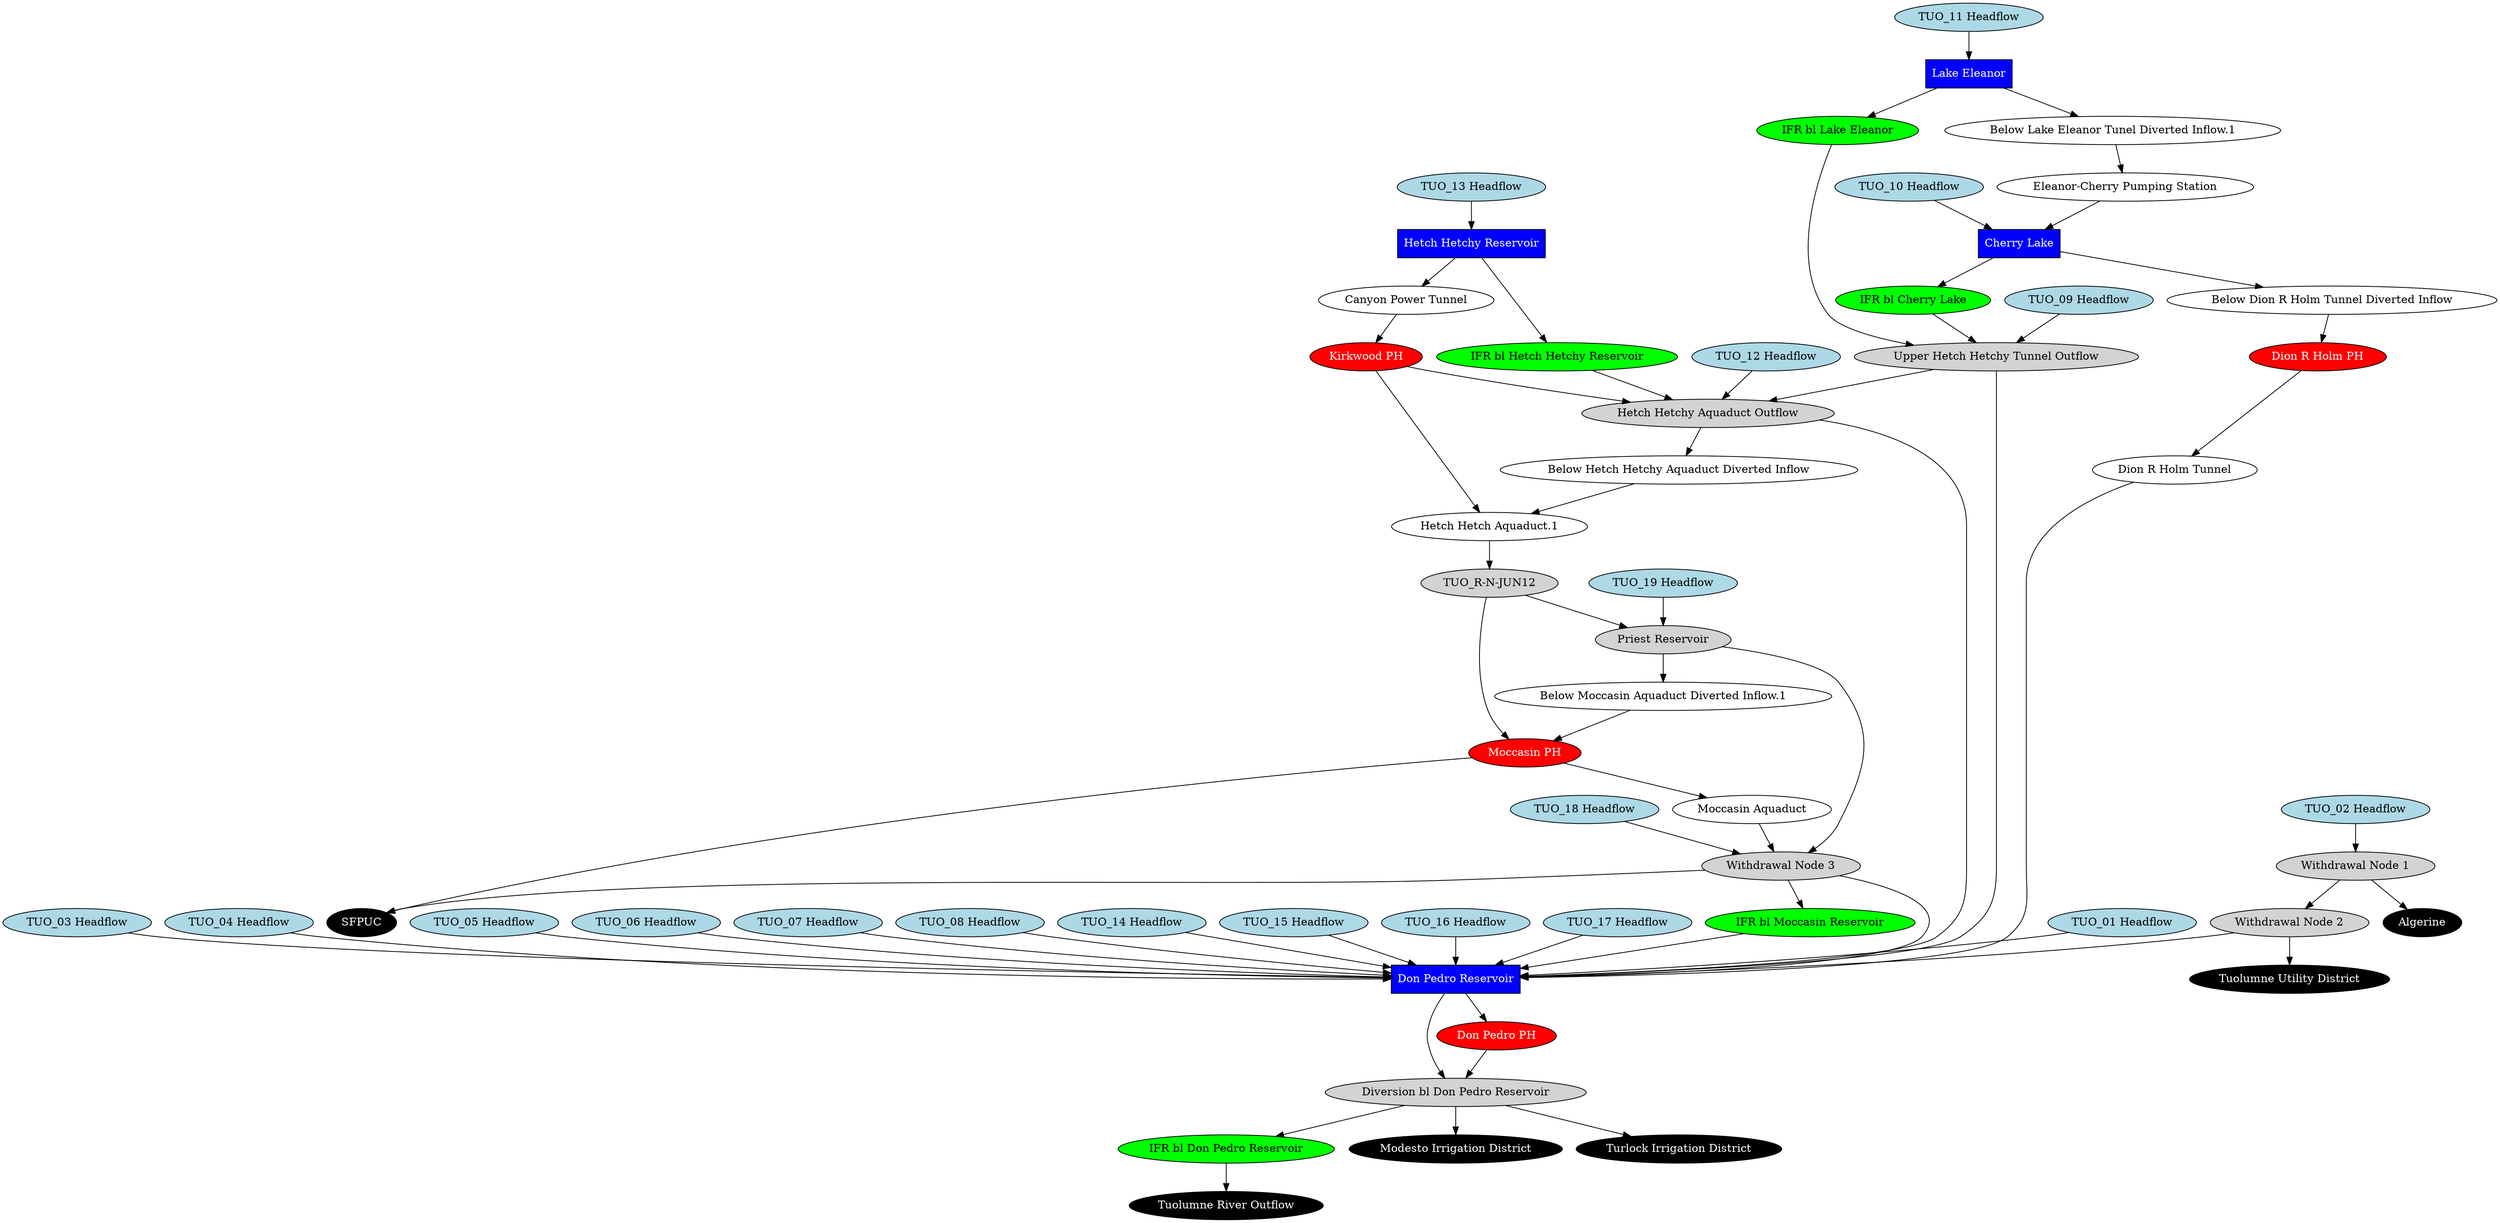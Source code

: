 // tuolumne
digraph tuolumne {
	"Below Dion R Holm Tunnel Diverted Inflow" [fillcolor=white fontcolor=black shape=oval style=filled]
	"Below Hetch Hetchy Aquaduct Diverted Inflow" [fillcolor=white fontcolor=black shape=oval style=filled]
	"Below Lake Eleanor Tunel Diverted Inflow.1" [fillcolor=white fontcolor=black shape=oval style=filled]
	"Below Moccasin Aquaduct Diverted Inflow.1" [fillcolor=white fontcolor=black shape=oval style=filled]
	"Canyon Power Tunnel" [fillcolor=white fontcolor=black shape=oval style=filled]
	"Dion R Holm Tunnel" [fillcolor=white fontcolor=black shape=oval style=filled]
	"Hetch Hetch Aquaduct.1" [fillcolor=white fontcolor=black shape=oval style=filled]
	"Moccasin Aquaduct" [fillcolor=white fontcolor=black shape=oval style=filled]
	Algerine [fillcolor=black fontcolor=white shape=oval style=filled]
	"Cherry Lake" [fillcolor=blue fontcolor=white shape=rect style=filled]
	"Dion R Holm PH" [fillcolor=red fontcolor=white shape=oval style=filled]
	"Diversion bl Don Pedro Reservoir" [fillcolor=lightgrey fontcolor=black shape=oval style=filled]
	"Don Pedro PH" [fillcolor=red fontcolor=white shape=oval style=filled]
	"Don Pedro Reservoir" [fillcolor=blue fontcolor=white shape=rect style=filled]
	"Eleanor-Cherry Pumping Station" [fillcolor=white fontcolor=black shape=oval style=filled]
	"Hetch Hetchy Aquaduct Outflow" [fillcolor=lightgrey fontcolor=black shape=oval style=filled]
	"Hetch Hetchy Reservoir" [fillcolor=blue fontcolor=white shape=rect style=filled]
	"IFR bl Cherry Lake" [fillcolor=green fontcolor=black shape=oval style=filled]
	"IFR bl Don Pedro Reservoir" [fillcolor=green fontcolor=black shape=oval style=filled]
	"IFR bl Hetch Hetchy Reservoir" [fillcolor=green fontcolor=black shape=oval style=filled]
	"IFR bl Lake Eleanor" [fillcolor=green fontcolor=black shape=oval style=filled]
	"IFR bl Moccasin Reservoir" [fillcolor=green fontcolor=black shape=oval style=filled]
	"Kirkwood PH" [fillcolor=red fontcolor=white shape=oval style=filled]
	"Lake Eleanor" [fillcolor=blue fontcolor=white shape=rect style=filled]
	"Moccasin PH" [fillcolor=red fontcolor=white shape=oval style=filled]
	"Modesto Irrigation District" [fillcolor=black fontcolor=white shape=oval style=filled]
	"Priest Reservoir" [fillcolor=lightgrey fontcolor=black shape=oval style=filled]
	SFPUC [fillcolor=black fontcolor=white shape=oval style=filled]
	"Tuolumne River Outflow" [fillcolor=black fontcolor=white shape=oval style=filled]
	"Tuolumne Utility District" [fillcolor=black fontcolor=white shape=oval style=filled]
	"TUO_01 Headflow" [fillcolor=lightblue fontcolor=black shape=oval style=filled]
	"TUO_02 Headflow" [fillcolor=lightblue fontcolor=black shape=oval style=filled]
	"TUO_03 Headflow" [fillcolor=lightblue fontcolor=black shape=oval style=filled]
	"TUO_04 Headflow" [fillcolor=lightblue fontcolor=black shape=oval style=filled]
	"TUO_05 Headflow" [fillcolor=lightblue fontcolor=black shape=oval style=filled]
	"TUO_06 Headflow" [fillcolor=lightblue fontcolor=black shape=oval style=filled]
	"TUO_07 Headflow" [fillcolor=lightblue fontcolor=black shape=oval style=filled]
	"TUO_08 Headflow" [fillcolor=lightblue fontcolor=black shape=oval style=filled]
	"TUO_09 Headflow" [fillcolor=lightblue fontcolor=black shape=oval style=filled]
	"TUO_10 Headflow" [fillcolor=lightblue fontcolor=black shape=oval style=filled]
	"TUO_11 Headflow" [fillcolor=lightblue fontcolor=black shape=oval style=filled]
	"TUO_12 Headflow" [fillcolor=lightblue fontcolor=black shape=oval style=filled]
	"TUO_13 Headflow" [fillcolor=lightblue fontcolor=black shape=oval style=filled]
	"TUO_14 Headflow" [fillcolor=lightblue fontcolor=black shape=oval style=filled]
	"TUO_15 Headflow" [fillcolor=lightblue fontcolor=black shape=oval style=filled]
	"TUO_16 Headflow" [fillcolor=lightblue fontcolor=black shape=oval style=filled]
	"TUO_17 Headflow" [fillcolor=lightblue fontcolor=black shape=oval style=filled]
	"TUO_18 Headflow" [fillcolor=lightblue fontcolor=black shape=oval style=filled]
	"TUO_19 Headflow" [fillcolor=lightblue fontcolor=black shape=oval style=filled]
	"TUO_R-N-JUN12" [fillcolor=lightgrey fontcolor=black shape=oval style=filled]
	"Turlock Irrigation District" [fillcolor=black fontcolor=white shape=oval style=filled]
	"Upper Hetch Hetchy Tunnel Outflow" [fillcolor=lightgrey fontcolor=black shape=oval style=filled]
	"Withdrawal Node 1" [fillcolor=lightgrey fontcolor=black shape=oval style=filled]
	"Withdrawal Node 2" [fillcolor=lightgrey fontcolor=black shape=oval style=filled]
	"Withdrawal Node 3" [fillcolor=lightgrey fontcolor=black shape=oval style=filled]
	"Cherry Lake" -> "Below Dion R Holm Tunnel Diverted Inflow"
	"Below Dion R Holm Tunnel Diverted Inflow" -> "Dion R Holm PH"
	"Hetch Hetchy Aquaduct Outflow" -> "Below Hetch Hetchy Aquaduct Diverted Inflow"
	"Lake Eleanor" -> "Below Lake Eleanor Tunel Diverted Inflow.1"
	"Below Lake Eleanor Tunel Diverted Inflow.1" -> "Eleanor-Cherry Pumping Station"
	"Priest Reservoir" -> "Below Moccasin Aquaduct Diverted Inflow.1"
	"Hetch Hetchy Reservoir" -> "Canyon Power Tunnel"
	"Canyon Power Tunnel" -> "Kirkwood PH"
	"Hetch Hetch Aquaduct.1" -> "TUO_R-N-JUN12"
	"Cherry Lake" -> "IFR bl Cherry Lake"
	"Hetch Hetchy Reservoir" -> "IFR bl Hetch Hetchy Reservoir"
	"Lake Eleanor" -> "IFR bl Lake Eleanor"
	"Eleanor-Cherry Pumping Station" -> "Cherry Lake"
	"Withdrawal Node 1" -> "Withdrawal Node 2"
	"Diversion bl Don Pedro Reservoir" -> "Turlock Irrigation District"
	"TUO_R-N-JUN12" -> "Priest Reservoir"
	"Kirkwood PH" -> "Hetch Hetchy Aquaduct Outflow"
	"Withdrawal Node 3" -> "IFR bl Moccasin Reservoir"
	"Withdrawal Node 1" -> Algerine
	"Withdrawal Node 2" -> "Tuolumne Utility District"
	"Don Pedro Reservoir" -> "Don Pedro PH"
	"Diversion bl Don Pedro Reservoir" -> "Modesto Irrigation District"
	"IFR bl Don Pedro Reservoir" -> "Tuolumne River Outflow"
	"Diversion bl Don Pedro Reservoir" -> "IFR bl Don Pedro Reservoir"
	"Dion R Holm PH" -> "Dion R Holm Tunnel"
	"Moccasin PH" -> "Moccasin Aquaduct"
	"Moccasin Aquaduct" -> "Withdrawal Node 3"
	"TUO_01 Headflow" -> "Don Pedro Reservoir"
	"TUO_02 Headflow" -> "Withdrawal Node 1"
	"TUO_09 Headflow" -> "Upper Hetch Hetchy Tunnel Outflow"
	"IFR bl Cherry Lake" -> "Upper Hetch Hetchy Tunnel Outflow"
	"IFR bl Lake Eleanor" -> "Upper Hetch Hetchy Tunnel Outflow"
	"TUO_10 Headflow" -> "Cherry Lake"
	"TUO_11 Headflow" -> "Lake Eleanor"
	"TUO_12 Headflow" -> "Hetch Hetchy Aquaduct Outflow"
	"IFR bl Hetch Hetchy Reservoir" -> "Hetch Hetchy Aquaduct Outflow"
	"TUO_13 Headflow" -> "Hetch Hetchy Reservoir"
	"TUO_18 Headflow" -> "Withdrawal Node 3"
	"Priest Reservoir" -> "Withdrawal Node 3"
	"TUO_19 Headflow" -> "Priest Reservoir"
	"Withdrawal Node 3" -> SFPUC
	"Moccasin PH" -> SFPUC
	"Below Moccasin Aquaduct Diverted Inflow.1" -> "Moccasin PH"
	"TUO_R-N-JUN12" -> "Moccasin PH"
	"Don Pedro PH" -> "Diversion bl Don Pedro Reservoir"
	"Don Pedro Reservoir" -> "Diversion bl Don Pedro Reservoir"
	"Below Hetch Hetchy Aquaduct Diverted Inflow" -> "Hetch Hetch Aquaduct.1"
	"Kirkwood PH" -> "Hetch Hetch Aquaduct.1"
	"Upper Hetch Hetchy Tunnel Outflow" -> "Hetch Hetchy Aquaduct Outflow"
	"Withdrawal Node 2" -> "Don Pedro Reservoir"
	"TUO_03 Headflow" -> "Don Pedro Reservoir"
	"Dion R Holm Tunnel" -> "Don Pedro Reservoir"
	"Hetch Hetchy Aquaduct Outflow" -> "Don Pedro Reservoir"
	"TUO_04 Headflow" -> "Don Pedro Reservoir"
	"TUO_05 Headflow" -> "Don Pedro Reservoir"
	"TUO_06 Headflow" -> "Don Pedro Reservoir"
	"TUO_07 Headflow" -> "Don Pedro Reservoir"
	"TUO_08 Headflow" -> "Don Pedro Reservoir"
	"Upper Hetch Hetchy Tunnel Outflow" -> "Don Pedro Reservoir"
	"TUO_14 Headflow" -> "Don Pedro Reservoir"
	"TUO_15 Headflow" -> "Don Pedro Reservoir"
	"TUO_16 Headflow" -> "Don Pedro Reservoir"
	"TUO_17 Headflow" -> "Don Pedro Reservoir"
	"Withdrawal Node 3" -> "Don Pedro Reservoir"
	"IFR bl Moccasin Reservoir" -> "Don Pedro Reservoir"
}
